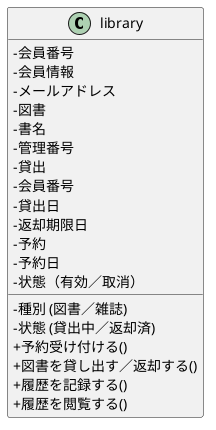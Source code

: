 @startuml .
skinparam classAttributeIconSize 0
class library {
 -会員番号
  -会員情報
  -メールアドレス
 -図書
  -書名
  -管理番号
  -種別 (図書／雑誌)
  -状態 (貸出中／返却済)
- 貸出
  - 会員番号
  - 貸出日
  - 返却期限日
- 予約
  - 予約日
  - 状態（有効／取消）
+ 予約受け付ける()
+ 図書を貸し出す／返却する()
+ 履歴を記録する()
+ 履歴を閲覧する()
}
@enduml
